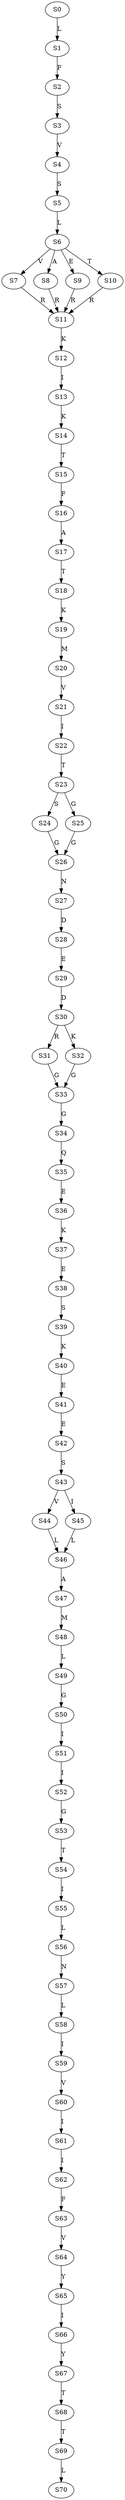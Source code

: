 strict digraph  {
	S0 -> S1 [ label = L ];
	S1 -> S2 [ label = F ];
	S2 -> S3 [ label = S ];
	S3 -> S4 [ label = V ];
	S4 -> S5 [ label = S ];
	S5 -> S6 [ label = L ];
	S6 -> S7 [ label = V ];
	S6 -> S8 [ label = A ];
	S6 -> S9 [ label = E ];
	S6 -> S10 [ label = T ];
	S7 -> S11 [ label = R ];
	S8 -> S11 [ label = R ];
	S9 -> S11 [ label = R ];
	S10 -> S11 [ label = R ];
	S11 -> S12 [ label = K ];
	S12 -> S13 [ label = I ];
	S13 -> S14 [ label = K ];
	S14 -> S15 [ label = T ];
	S15 -> S16 [ label = F ];
	S16 -> S17 [ label = A ];
	S17 -> S18 [ label = T ];
	S18 -> S19 [ label = K ];
	S19 -> S20 [ label = M ];
	S20 -> S21 [ label = V ];
	S21 -> S22 [ label = I ];
	S22 -> S23 [ label = T ];
	S23 -> S24 [ label = S ];
	S23 -> S25 [ label = G ];
	S24 -> S26 [ label = G ];
	S25 -> S26 [ label = G ];
	S26 -> S27 [ label = N ];
	S27 -> S28 [ label = D ];
	S28 -> S29 [ label = E ];
	S29 -> S30 [ label = D ];
	S30 -> S31 [ label = R ];
	S30 -> S32 [ label = K ];
	S31 -> S33 [ label = G ];
	S32 -> S33 [ label = G ];
	S33 -> S34 [ label = G ];
	S34 -> S35 [ label = Q ];
	S35 -> S36 [ label = E ];
	S36 -> S37 [ label = K ];
	S37 -> S38 [ label = E ];
	S38 -> S39 [ label = S ];
	S39 -> S40 [ label = K ];
	S40 -> S41 [ label = E ];
	S41 -> S42 [ label = E ];
	S42 -> S43 [ label = S ];
	S43 -> S44 [ label = V ];
	S43 -> S45 [ label = I ];
	S44 -> S46 [ label = L ];
	S45 -> S46 [ label = L ];
	S46 -> S47 [ label = A ];
	S47 -> S48 [ label = M ];
	S48 -> S49 [ label = L ];
	S49 -> S50 [ label = G ];
	S50 -> S51 [ label = I ];
	S51 -> S52 [ label = I ];
	S52 -> S53 [ label = G ];
	S53 -> S54 [ label = T ];
	S54 -> S55 [ label = I ];
	S55 -> S56 [ label = L ];
	S56 -> S57 [ label = N ];
	S57 -> S58 [ label = L ];
	S58 -> S59 [ label = I ];
	S59 -> S60 [ label = V ];
	S60 -> S61 [ label = I ];
	S61 -> S62 [ label = I ];
	S62 -> S63 [ label = F ];
	S63 -> S64 [ label = V ];
	S64 -> S65 [ label = Y ];
	S65 -> S66 [ label = I ];
	S66 -> S67 [ label = Y ];
	S67 -> S68 [ label = T ];
	S68 -> S69 [ label = T ];
	S69 -> S70 [ label = L ];
}
